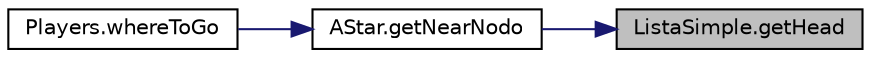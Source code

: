 digraph "ListaSimple.getHead"
{
 // LATEX_PDF_SIZE
  edge [fontname="Helvetica",fontsize="10",labelfontname="Helvetica",labelfontsize="10"];
  node [fontname="Helvetica",fontsize="10",shape=record];
  rankdir="RL";
  Node1 [label="ListaSimple.getHead",height=0.2,width=0.4,color="black", fillcolor="grey75", style="filled", fontcolor="black",tooltip="Retorna en nodo head de la lista."];
  Node1 -> Node2 [dir="back",color="midnightblue",fontsize="10",style="solid",fontname="Helvetica"];
  Node2 [label="AStar.getNearNodo",height=0.2,width=0.4,color="black", fillcolor="white", style="filled",URL="$class_a_star.html#a0cfba38a52a243809a8843f1a5cf0268",tooltip="Devuelve el par ordenado de la solucion que se encuentre mas cercano al inicio, si este es (-1,..."];
  Node2 -> Node3 [dir="back",color="midnightblue",fontsize="10",style="solid",fontname="Helvetica"];
  Node3 [label="Players.whereToGo",height=0.2,width=0.4,color="black", fillcolor="white", style="filled",URL="$class_players.html#af768f0d413b2a4254525d94988b2bf2a",tooltip=" "];
}
